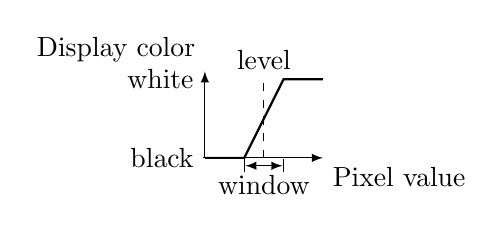 \begin{tikzpicture}[>=latex]
\draw[->](0, 0) -- ++ (0, 1.1) node[above left]{Display color};
\draw (0,0) -- (-0.02,0) node[left]{black};
\draw (0,1) --++ (-0.02,0) node[left]{white};
\draw[->](0, 0) -- ++ (1.5, 0)node[below right]{Pixel value};
\draw[thick](0, 0) -- ++ (0.5, 0) -- ++ (0.5, 1) -- ++ (0.5, 0);
\draw[|<->|] (.5,-0.1) --  (1,-0.1) node[midway,below] {window};
\draw[dashed] (.75,0) --++  (0,1) node[above]{level};
\end{tikzpicture}%